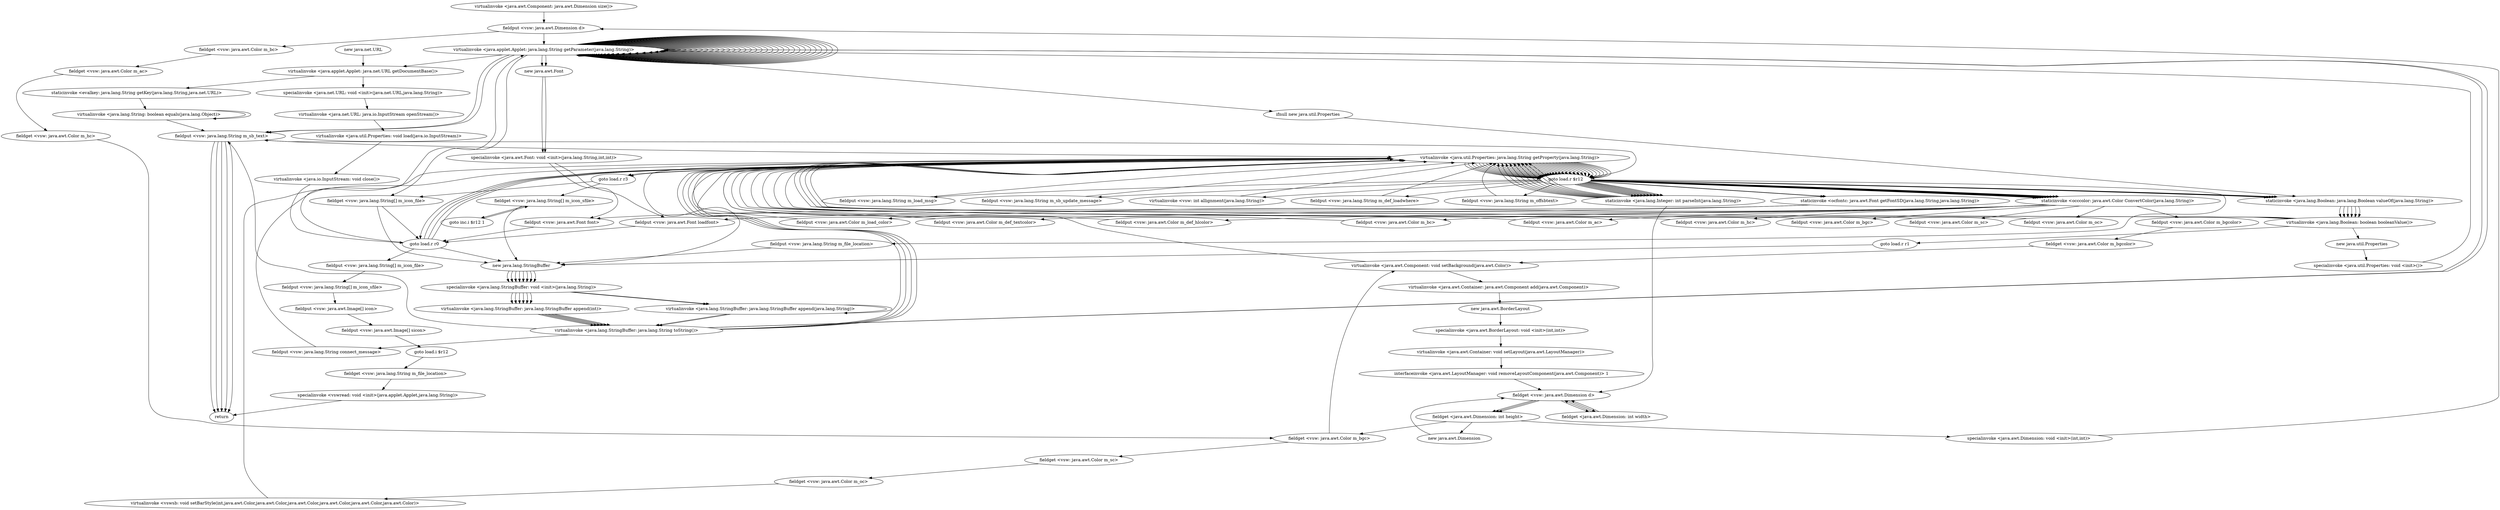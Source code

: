 digraph "" {
"virtualinvoke <java.awt.Component: java.awt.Dimension size()>";
 "virtualinvoke <java.awt.Component: java.awt.Dimension size()>"->"fieldput <vsw: java.awt.Dimension d>";
 "fieldput <vsw: java.awt.Dimension d>"->"virtualinvoke <java.applet.Applet: java.lang.String getParameter(java.lang.String)>";
 "virtualinvoke <java.applet.Applet: java.lang.String getParameter(java.lang.String)>"->"virtualinvoke <java.applet.Applet: java.net.URL getDocumentBase()>";
 "virtualinvoke <java.applet.Applet: java.net.URL getDocumentBase()>"->"staticinvoke <evalkey: java.lang.String getKey(java.lang.String,java.net.URL)>";
 "staticinvoke <evalkey: java.lang.String getKey(java.lang.String,java.net.URL)>"->"virtualinvoke <java.lang.String: boolean equals(java.lang.Object)>";
 "virtualinvoke <java.lang.String: boolean equals(java.lang.Object)>"->"virtualinvoke <java.lang.String: boolean equals(java.lang.Object)>";
 "virtualinvoke <java.lang.String: boolean equals(java.lang.Object)>"->"fieldput <vsw: java.lang.String m_sb_text>";
 "fieldput <vsw: java.lang.String m_sb_text>"->"return";
"fieldput <vsw: java.lang.String m_sb_text>";
 "fieldput <vsw: java.lang.String m_sb_text>"->"return";
"goto load.r r0";
 "goto load.r r0"->"virtualinvoke <java.applet.Applet: java.lang.String getParameter(java.lang.String)>";
 "virtualinvoke <java.applet.Applet: java.lang.String getParameter(java.lang.String)>"->"ifnull new java.util.Properties";
 "ifnull new java.util.Properties"->"staticinvoke <java.lang.Boolean: java.lang.Boolean valueOf(java.lang.String)>";
 "staticinvoke <java.lang.Boolean: java.lang.Boolean valueOf(java.lang.String)>"->"virtualinvoke <java.lang.Boolean: boolean booleanValue()>";
 "virtualinvoke <java.lang.Boolean: boolean booleanValue()>"->"new java.util.Properties";
 "new java.util.Properties"->"specialinvoke <java.util.Properties: void <init>()>";
 "specialinvoke <java.util.Properties: void <init>()>"->"virtualinvoke <java.applet.Applet: java.lang.String getParameter(java.lang.String)>";
 "virtualinvoke <java.applet.Applet: java.lang.String getParameter(java.lang.String)>"->"fieldput <vsw: java.lang.String m_sb_text>";
 "fieldput <vsw: java.lang.String m_sb_text>"->"return";
"new java.lang.StringBuffer";
 "new java.lang.StringBuffer"->"specialinvoke <java.lang.StringBuffer: void <init>(java.lang.String)>";
 "specialinvoke <java.lang.StringBuffer: void <init>(java.lang.String)>"->"virtualinvoke <java.lang.StringBuffer: java.lang.StringBuffer append(java.lang.String)>";
 "virtualinvoke <java.lang.StringBuffer: java.lang.StringBuffer append(java.lang.String)>"->"virtualinvoke <java.lang.StringBuffer: java.lang.StringBuffer append(java.lang.String)>";
 "virtualinvoke <java.lang.StringBuffer: java.lang.StringBuffer append(java.lang.String)>"->"virtualinvoke <java.lang.StringBuffer: java.lang.String toString()>";
 "virtualinvoke <java.lang.StringBuffer: java.lang.String toString()>"->"fieldput <vsw: java.lang.String m_sb_text>";
 "fieldput <vsw: java.lang.String m_sb_text>"->"return";
"new java.net.URL";
 "new java.net.URL"->"virtualinvoke <java.applet.Applet: java.net.URL getDocumentBase()>";
 "virtualinvoke <java.applet.Applet: java.net.URL getDocumentBase()>"->"specialinvoke <java.net.URL: void <init>(java.net.URL,java.lang.String)>";
 "specialinvoke <java.net.URL: void <init>(java.net.URL,java.lang.String)>"->"virtualinvoke <java.net.URL: java.io.InputStream openStream()>";
 "virtualinvoke <java.net.URL: java.io.InputStream openStream()>"->"virtualinvoke <java.util.Properties: void load(java.io.InputStream)>";
 "virtualinvoke <java.util.Properties: void load(java.io.InputStream)>"->"virtualinvoke <java.io.InputStream: void close()>";
 "virtualinvoke <java.io.InputStream: void close()>"->"goto load.r r0";
 "goto load.r r0"->"virtualinvoke <java.util.Properties: java.lang.String getProperty(java.lang.String)>";
 "virtualinvoke <java.util.Properties: java.lang.String getProperty(java.lang.String)>"->"goto load.r $r12";
 "goto load.r $r12"->"staticinvoke <occcolor: java.awt.Color ConvertColor(java.lang.String)>";
 "staticinvoke <occcolor: java.awt.Color ConvertColor(java.lang.String)>"->"fieldput <vsw: java.awt.Color m_bc>";
 "fieldput <vsw: java.awt.Color m_bc>"->"virtualinvoke <java.util.Properties: java.lang.String getProperty(java.lang.String)>";
 "virtualinvoke <java.util.Properties: java.lang.String getProperty(java.lang.String)>"->"goto load.r $r12";
 "goto load.r $r12"->"staticinvoke <occcolor: java.awt.Color ConvertColor(java.lang.String)>";
 "staticinvoke <occcolor: java.awt.Color ConvertColor(java.lang.String)>"->"fieldput <vsw: java.awt.Color m_ac>";
 "fieldput <vsw: java.awt.Color m_ac>"->"virtualinvoke <java.util.Properties: java.lang.String getProperty(java.lang.String)>";
 "virtualinvoke <java.util.Properties: java.lang.String getProperty(java.lang.String)>"->"goto load.r $r12";
 "goto load.r $r12"->"staticinvoke <occcolor: java.awt.Color ConvertColor(java.lang.String)>";
 "staticinvoke <occcolor: java.awt.Color ConvertColor(java.lang.String)>"->"fieldput <vsw: java.awt.Color m_hc>";
 "fieldput <vsw: java.awt.Color m_hc>"->"virtualinvoke <java.util.Properties: java.lang.String getProperty(java.lang.String)>";
 "virtualinvoke <java.util.Properties: java.lang.String getProperty(java.lang.String)>"->"goto load.r $r12";
 "goto load.r $r12"->"staticinvoke <occcolor: java.awt.Color ConvertColor(java.lang.String)>";
 "staticinvoke <occcolor: java.awt.Color ConvertColor(java.lang.String)>"->"fieldput <vsw: java.awt.Color m_bgc>";
 "fieldput <vsw: java.awt.Color m_bgc>"->"virtualinvoke <java.util.Properties: java.lang.String getProperty(java.lang.String)>";
 "virtualinvoke <java.util.Properties: java.lang.String getProperty(java.lang.String)>"->"goto load.r $r12";
 "goto load.r $r12"->"staticinvoke <occcolor: java.awt.Color ConvertColor(java.lang.String)>";
 "staticinvoke <occcolor: java.awt.Color ConvertColor(java.lang.String)>"->"fieldput <vsw: java.awt.Color m_sc>";
 "fieldput <vsw: java.awt.Color m_sc>"->"virtualinvoke <java.util.Properties: java.lang.String getProperty(java.lang.String)>";
 "virtualinvoke <java.util.Properties: java.lang.String getProperty(java.lang.String)>"->"goto load.r $r12";
 "goto load.r $r12"->"staticinvoke <occcolor: java.awt.Color ConvertColor(java.lang.String)>";
 "staticinvoke <occcolor: java.awt.Color ConvertColor(java.lang.String)>"->"fieldput <vsw: java.awt.Color m_oc>";
 "fieldput <vsw: java.awt.Color m_oc>"->"virtualinvoke <java.util.Properties: java.lang.String getProperty(java.lang.String)>";
 "virtualinvoke <java.util.Properties: java.lang.String getProperty(java.lang.String)>"->"goto load.r $r12";
 "goto load.r $r12"->"staticinvoke <java.lang.Integer: int parseInt(java.lang.String)>";
 "staticinvoke <java.lang.Integer: int parseInt(java.lang.String)>"->"virtualinvoke <java.util.Properties: java.lang.String getProperty(java.lang.String)>";
 "virtualinvoke <java.util.Properties: java.lang.String getProperty(java.lang.String)>"->"goto load.r $r12";
 "goto load.r $r12"->"staticinvoke <java.lang.Integer: int parseInt(java.lang.String)>";
 "staticinvoke <java.lang.Integer: int parseInt(java.lang.String)>"->"fieldget <vsw: java.awt.Dimension d>";
 "fieldget <vsw: java.awt.Dimension d>"->"fieldget <java.awt.Dimension: int height>";
 "fieldget <java.awt.Dimension: int height>"->"fieldget <vsw: java.awt.Color m_bgc>";
 "fieldget <vsw: java.awt.Color m_bgc>"->"virtualinvoke <java.awt.Component: void setBackground(java.awt.Color)>";
 "virtualinvoke <java.awt.Component: void setBackground(java.awt.Color)>"->"virtualinvoke <java.awt.Container: java.awt.Component add(java.awt.Component)>";
 "virtualinvoke <java.awt.Container: java.awt.Component add(java.awt.Component)>"->"new java.awt.BorderLayout";
 "new java.awt.BorderLayout"->"specialinvoke <java.awt.BorderLayout: void <init>(int,int)>";
 "specialinvoke <java.awt.BorderLayout: void <init>(int,int)>"->"virtualinvoke <java.awt.Container: void setLayout(java.awt.LayoutManager)>";
 "virtualinvoke <java.awt.Container: void setLayout(java.awt.LayoutManager)>"->"interfaceinvoke <java.awt.LayoutManager: void removeLayoutComponent(java.awt.Component)> 1";
 "interfaceinvoke <java.awt.LayoutManager: void removeLayoutComponent(java.awt.Component)> 1"->"fieldget <vsw: java.awt.Dimension d>";
 "fieldget <vsw: java.awt.Dimension d>"->"fieldget <java.awt.Dimension: int width>";
 "fieldget <java.awt.Dimension: int width>"->"fieldget <vsw: java.awt.Dimension d>";
 "fieldget <vsw: java.awt.Dimension d>"->"fieldget <java.awt.Dimension: int height>";
 "fieldget <java.awt.Dimension: int height>"->"new java.awt.Dimension";
 "new java.awt.Dimension"->"fieldget <vsw: java.awt.Dimension d>";
 "fieldget <vsw: java.awt.Dimension d>"->"fieldget <java.awt.Dimension: int width>";
 "fieldget <java.awt.Dimension: int width>"->"fieldget <vsw: java.awt.Dimension d>";
 "fieldget <vsw: java.awt.Dimension d>"->"fieldget <java.awt.Dimension: int height>";
 "fieldget <java.awt.Dimension: int height>"->"specialinvoke <java.awt.Dimension: void <init>(int,int)>";
 "specialinvoke <java.awt.Dimension: void <init>(int,int)>"->"fieldput <vsw: java.awt.Dimension d>";
 "fieldput <vsw: java.awt.Dimension d>"->"fieldget <vsw: java.awt.Color m_bc>";
 "fieldget <vsw: java.awt.Color m_bc>"->"fieldget <vsw: java.awt.Color m_ac>";
 "fieldget <vsw: java.awt.Color m_ac>"->"fieldget <vsw: java.awt.Color m_hc>";
 "fieldget <vsw: java.awt.Color m_hc>"->"fieldget <vsw: java.awt.Color m_bgc>";
 "fieldget <vsw: java.awt.Color m_bgc>"->"fieldget <vsw: java.awt.Color m_sc>";
 "fieldget <vsw: java.awt.Color m_sc>"->"fieldget <vsw: java.awt.Color m_oc>";
 "fieldget <vsw: java.awt.Color m_oc>"->"virtualinvoke <vswsb: void setBarStyle(int,java.awt.Color,java.awt.Color,java.awt.Color,java.awt.Color,java.awt.Color,java.awt.Color)>";
 "virtualinvoke <vswsb: void setBarStyle(int,java.awt.Color,java.awt.Color,java.awt.Color,java.awt.Color,java.awt.Color,java.awt.Color)>"->"virtualinvoke <java.util.Properties: java.lang.String getProperty(java.lang.String)>";
 "virtualinvoke <java.util.Properties: java.lang.String getProperty(java.lang.String)>"->"goto load.r $r12";
 "goto load.r $r12"->"staticinvoke <java.lang.Integer: int parseInt(java.lang.String)>";
 "staticinvoke <java.lang.Integer: int parseInt(java.lang.String)>"->"virtualinvoke <java.util.Properties: java.lang.String getProperty(java.lang.String)>";
 "virtualinvoke <java.util.Properties: java.lang.String getProperty(java.lang.String)>"->"goto load.r $r12";
 "goto load.r $r12"->"staticinvoke <ocfontc: java.awt.Font getFontSD(java.lang.String,java.lang.String)>";
 "staticinvoke <ocfontc: java.awt.Font getFontSD(java.lang.String,java.lang.String)>"->"fieldput <vsw: java.awt.Font font>";
 "fieldput <vsw: java.awt.Font font>"->"goto load.r r0";
 "goto load.r r0"->"virtualinvoke <java.util.Properties: java.lang.String getProperty(java.lang.String)>";
 "virtualinvoke <java.util.Properties: java.lang.String getProperty(java.lang.String)>"->"goto load.r $r12";
 "goto load.r $r12"->"staticinvoke <ocfontc: java.awt.Font getFontSD(java.lang.String,java.lang.String)>";
 "staticinvoke <ocfontc: java.awt.Font getFontSD(java.lang.String,java.lang.String)>"->"fieldput <vsw: java.awt.Font loadfont>";
 "fieldput <vsw: java.awt.Font loadfont>"->"goto load.r r0";
 "goto load.r r0"->"virtualinvoke <java.util.Properties: java.lang.String getProperty(java.lang.String)>";
 "virtualinvoke <java.util.Properties: java.lang.String getProperty(java.lang.String)>"->"goto load.r $r12";
 "goto load.r $r12"->"staticinvoke <occcolor: java.awt.Color ConvertColor(java.lang.String)>";
 "staticinvoke <occcolor: java.awt.Color ConvertColor(java.lang.String)>"->"fieldput <vsw: java.awt.Color m_load_color>";
 "fieldput <vsw: java.awt.Color m_load_color>"->"virtualinvoke <java.util.Properties: java.lang.String getProperty(java.lang.String)>";
 "virtualinvoke <java.util.Properties: java.lang.String getProperty(java.lang.String)>"->"goto load.r $r12";
 "goto load.r $r12"->"fieldput <vsw: java.lang.String m_load_msg>";
 "fieldput <vsw: java.lang.String m_load_msg>"->"virtualinvoke <java.util.Properties: java.lang.String getProperty(java.lang.String)>";
 "virtualinvoke <java.util.Properties: java.lang.String getProperty(java.lang.String)>"->"goto load.r $r12";
 "goto load.r $r12"->"staticinvoke <java.lang.Integer: int parseInt(java.lang.String)>";
 "staticinvoke <java.lang.Integer: int parseInt(java.lang.String)>"->"virtualinvoke <java.util.Properties: java.lang.String getProperty(java.lang.String)>";
 "virtualinvoke <java.util.Properties: java.lang.String getProperty(java.lang.String)>"->"goto load.r $r12";
 "goto load.r $r12"->"staticinvoke <java.lang.Integer: int parseInt(java.lang.String)>";
 "staticinvoke <java.lang.Integer: int parseInt(java.lang.String)>"->"virtualinvoke <java.util.Properties: java.lang.String getProperty(java.lang.String)>";
 "virtualinvoke <java.util.Properties: java.lang.String getProperty(java.lang.String)>"->"goto load.r $r12";
 "goto load.r $r12"->"staticinvoke <java.lang.Integer: int parseInt(java.lang.String)>";
 "staticinvoke <java.lang.Integer: int parseInt(java.lang.String)>"->"virtualinvoke <java.util.Properties: java.lang.String getProperty(java.lang.String)>";
 "virtualinvoke <java.util.Properties: java.lang.String getProperty(java.lang.String)>"->"goto load.r $r12";
 "goto load.r $r12"->"staticinvoke <java.lang.Integer: int parseInt(java.lang.String)>";
 "staticinvoke <java.lang.Integer: int parseInt(java.lang.String)>"->"virtualinvoke <java.util.Properties: java.lang.String getProperty(java.lang.String)>";
 "virtualinvoke <java.util.Properties: java.lang.String getProperty(java.lang.String)>"->"goto load.r $r12";
 "goto load.r $r12"->"fieldput <vsw: java.lang.String m_file_location>";
 "fieldput <vsw: java.lang.String m_file_location>"->"new java.lang.StringBuffer";
 "new java.lang.StringBuffer"->"specialinvoke <java.lang.StringBuffer: void <init>(java.lang.String)>";
 "specialinvoke <java.lang.StringBuffer: void <init>(java.lang.String)>"->"virtualinvoke <java.lang.StringBuffer: java.lang.StringBuffer append(java.lang.String)>";
 "virtualinvoke <java.lang.StringBuffer: java.lang.StringBuffer append(java.lang.String)>"->"virtualinvoke <java.lang.StringBuffer: java.lang.String toString()>";
 "virtualinvoke <java.lang.StringBuffer: java.lang.String toString()>"->"fieldput <vsw: java.lang.String connect_message>";
 "fieldput <vsw: java.lang.String connect_message>"->"virtualinvoke <java.util.Properties: java.lang.String getProperty(java.lang.String)>";
 "virtualinvoke <java.util.Properties: java.lang.String getProperty(java.lang.String)>"->"goto load.r $r12";
 "goto load.r $r12"->"fieldput <vsw: java.lang.String m_sb_update_message>";
 "fieldput <vsw: java.lang.String m_sb_update_message>"->"virtualinvoke <java.util.Properties: java.lang.String getProperty(java.lang.String)>";
 "virtualinvoke <java.util.Properties: java.lang.String getProperty(java.lang.String)>"->"goto load.r $r12";
 "goto load.r $r12"->"staticinvoke <java.lang.Boolean: java.lang.Boolean valueOf(java.lang.String)>";
 "staticinvoke <java.lang.Boolean: java.lang.Boolean valueOf(java.lang.String)>"->"virtualinvoke <java.lang.Boolean: boolean booleanValue()>";
 "virtualinvoke <java.lang.Boolean: boolean booleanValue()>"->"virtualinvoke <java.util.Properties: java.lang.String getProperty(java.lang.String)>";
 "virtualinvoke <java.util.Properties: java.lang.String getProperty(java.lang.String)>"->"goto load.r $r12";
 "goto load.r $r12"->"staticinvoke <java.lang.Boolean: java.lang.Boolean valueOf(java.lang.String)>";
 "staticinvoke <java.lang.Boolean: java.lang.Boolean valueOf(java.lang.String)>"->"virtualinvoke <java.lang.Boolean: boolean booleanValue()>";
 "virtualinvoke <java.lang.Boolean: boolean booleanValue()>"->"virtualinvoke <java.util.Properties: java.lang.String getProperty(java.lang.String)>";
 "virtualinvoke <java.util.Properties: java.lang.String getProperty(java.lang.String)>"->"goto load.r $r12";
 "goto load.r $r12"->"staticinvoke <java.lang.Boolean: java.lang.Boolean valueOf(java.lang.String)>";
 "staticinvoke <java.lang.Boolean: java.lang.Boolean valueOf(java.lang.String)>"->"virtualinvoke <java.lang.Boolean: boolean booleanValue()>";
 "virtualinvoke <java.lang.Boolean: boolean booleanValue()>"->"virtualinvoke <java.util.Properties: java.lang.String getProperty(java.lang.String)>";
 "virtualinvoke <java.util.Properties: java.lang.String getProperty(java.lang.String)>"->"goto load.r $r12";
 "goto load.r $r12"->"staticinvoke <java.lang.Boolean: java.lang.Boolean valueOf(java.lang.String)>";
 "staticinvoke <java.lang.Boolean: java.lang.Boolean valueOf(java.lang.String)>"->"virtualinvoke <java.lang.Boolean: boolean booleanValue()>";
 "virtualinvoke <java.lang.Boolean: boolean booleanValue()>"->"virtualinvoke <java.util.Properties: java.lang.String getProperty(java.lang.String)>";
 "virtualinvoke <java.util.Properties: java.lang.String getProperty(java.lang.String)>"->"goto load.r $r12";
 "goto load.r $r12"->"virtualinvoke <vsw: int allignment(java.lang.String)>";
 "virtualinvoke <vsw: int allignment(java.lang.String)>"->"virtualinvoke <java.util.Properties: java.lang.String getProperty(java.lang.String)>";
 "virtualinvoke <java.util.Properties: java.lang.String getProperty(java.lang.String)>"->"goto load.r $r12";
 "goto load.r $r12"->"fieldput <vsw: java.lang.String m_def_loadwhere>";
 "fieldput <vsw: java.lang.String m_def_loadwhere>"->"virtualinvoke <java.util.Properties: java.lang.String getProperty(java.lang.String)>";
 "virtualinvoke <java.util.Properties: java.lang.String getProperty(java.lang.String)>"->"goto load.r $r12";
 "goto load.r $r12"->"staticinvoke <occcolor: java.awt.Color ConvertColor(java.lang.String)>";
 "staticinvoke <occcolor: java.awt.Color ConvertColor(java.lang.String)>"->"fieldput <vsw: java.awt.Color m_def_textcolor>";
 "fieldput <vsw: java.awt.Color m_def_textcolor>"->"virtualinvoke <java.util.Properties: java.lang.String getProperty(java.lang.String)>";
 "virtualinvoke <java.util.Properties: java.lang.String getProperty(java.lang.String)>"->"goto load.r $r12";
 "goto load.r $r12"->"staticinvoke <occcolor: java.awt.Color ConvertColor(java.lang.String)>";
 "staticinvoke <occcolor: java.awt.Color ConvertColor(java.lang.String)>"->"fieldput <vsw: java.awt.Color m_bgcolor>";
 "fieldput <vsw: java.awt.Color m_bgcolor>"->"fieldget <vsw: java.awt.Color m_bgcolor>";
 "fieldget <vsw: java.awt.Color m_bgcolor>"->"virtualinvoke <java.awt.Component: void setBackground(java.awt.Color)>";
 "virtualinvoke <java.awt.Component: void setBackground(java.awt.Color)>"->"virtualinvoke <java.util.Properties: java.lang.String getProperty(java.lang.String)>";
 "virtualinvoke <java.util.Properties: java.lang.String getProperty(java.lang.String)>"->"goto load.r $r12";
 "goto load.r $r12"->"staticinvoke <java.lang.Integer: int parseInt(java.lang.String)>";
 "staticinvoke <java.lang.Integer: int parseInt(java.lang.String)>"->"virtualinvoke <java.util.Properties: java.lang.String getProperty(java.lang.String)>";
 "virtualinvoke <java.util.Properties: java.lang.String getProperty(java.lang.String)>"->"goto load.r $r12";
 "goto load.r $r12"->"staticinvoke <java.lang.Integer: int parseInt(java.lang.String)>";
 "staticinvoke <java.lang.Integer: int parseInt(java.lang.String)>"->"virtualinvoke <java.util.Properties: java.lang.String getProperty(java.lang.String)>";
 "virtualinvoke <java.util.Properties: java.lang.String getProperty(java.lang.String)>"->"goto load.r $r12";
 "goto load.r $r12"->"staticinvoke <java.lang.Integer: int parseInt(java.lang.String)>";
 "staticinvoke <java.lang.Integer: int parseInt(java.lang.String)>"->"virtualinvoke <java.util.Properties: java.lang.String getProperty(java.lang.String)>";
 "virtualinvoke <java.util.Properties: java.lang.String getProperty(java.lang.String)>"->"goto load.r $r12";
 "goto load.r $r12"->"staticinvoke <occcolor: java.awt.Color ConvertColor(java.lang.String)>";
 "staticinvoke <occcolor: java.awt.Color ConvertColor(java.lang.String)>"->"fieldput <vsw: java.awt.Color m_def_hlcolor>";
 "fieldput <vsw: java.awt.Color m_def_hlcolor>"->"virtualinvoke <java.util.Properties: java.lang.String getProperty(java.lang.String)>";
 "virtualinvoke <java.util.Properties: java.lang.String getProperty(java.lang.String)>"->"goto load.r $r12";
 "goto load.r $r12"->"fieldput <vsw: java.lang.String m_sb_text>";
 "fieldput <vsw: java.lang.String m_sb_text>"->"virtualinvoke <java.util.Properties: java.lang.String getProperty(java.lang.String)>";
 "virtualinvoke <java.util.Properties: java.lang.String getProperty(java.lang.String)>"->"goto load.r $r12";
 "goto load.r $r12"->"fieldput <vsw: java.lang.String m_offsbtext>";
 "fieldput <vsw: java.lang.String m_offsbtext>"->"virtualinvoke <java.util.Properties: java.lang.String getProperty(java.lang.String)>";
 "virtualinvoke <java.util.Properties: java.lang.String getProperty(java.lang.String)>"->"goto load.r $r12";
 "goto load.r $r12"->"staticinvoke <java.lang.Boolean: java.lang.Boolean valueOf(java.lang.String)>";
 "staticinvoke <java.lang.Boolean: java.lang.Boolean valueOf(java.lang.String)>"->"virtualinvoke <java.lang.Boolean: boolean booleanValue()>";
 "virtualinvoke <java.lang.Boolean: boolean booleanValue()>"->"goto load.r r1";
 "goto load.r r1"->"new java.lang.StringBuffer";
 "new java.lang.StringBuffer"->"specialinvoke <java.lang.StringBuffer: void <init>(java.lang.String)>";
 "specialinvoke <java.lang.StringBuffer: void <init>(java.lang.String)>"->"virtualinvoke <java.lang.StringBuffer: java.lang.StringBuffer append(int)>";
 "virtualinvoke <java.lang.StringBuffer: java.lang.StringBuffer append(int)>"->"virtualinvoke <java.lang.StringBuffer: java.lang.String toString()>";
 "virtualinvoke <java.lang.StringBuffer: java.lang.String toString()>"->"virtualinvoke <java.util.Properties: java.lang.String getProperty(java.lang.String)>";
 "virtualinvoke <java.util.Properties: java.lang.String getProperty(java.lang.String)>"->"goto load.r r0";
 "goto load.r r0"->"fieldput <vsw: java.lang.String[] m_icon_file>";
 "fieldput <vsw: java.lang.String[] m_icon_file>"->"fieldput <vsw: java.lang.String[] m_icon_sfile>";
 "fieldput <vsw: java.lang.String[] m_icon_sfile>"->"fieldput <vsw: java.awt.Image[] icon>";
 "fieldput <vsw: java.awt.Image[] icon>"->"fieldput <vsw: java.awt.Image[] sicon>";
 "fieldput <vsw: java.awt.Image[] sicon>"->"goto load.i $r12";
 "goto load.i $r12"->"fieldget <vsw: java.lang.String m_file_location>";
 "fieldget <vsw: java.lang.String m_file_location>"->"specialinvoke <vswread: void <init>(java.applet.Applet,java.lang.String)>";
 "specialinvoke <vswread: void <init>(java.applet.Applet,java.lang.String)>"->"return";
"new java.lang.StringBuffer";
 "new java.lang.StringBuffer"->"specialinvoke <java.lang.StringBuffer: void <init>(java.lang.String)>";
 "specialinvoke <java.lang.StringBuffer: void <init>(java.lang.String)>"->"virtualinvoke <java.lang.StringBuffer: java.lang.StringBuffer append(int)>";
 "virtualinvoke <java.lang.StringBuffer: java.lang.StringBuffer append(int)>"->"virtualinvoke <java.lang.StringBuffer: java.lang.String toString()>";
 "virtualinvoke <java.lang.StringBuffer: java.lang.String toString()>"->"virtualinvoke <java.util.Properties: java.lang.String getProperty(java.lang.String)>";
 "virtualinvoke <java.util.Properties: java.lang.String getProperty(java.lang.String)>"->"goto load.r r3";
 "goto load.r r3"->"fieldget <vsw: java.lang.String[] m_icon_file>";
 "fieldget <vsw: java.lang.String[] m_icon_file>"->"goto load.r r0";
 "goto load.r r0"->"new java.lang.StringBuffer";
 "new java.lang.StringBuffer"->"specialinvoke <java.lang.StringBuffer: void <init>(java.lang.String)>";
 "specialinvoke <java.lang.StringBuffer: void <init>(java.lang.String)>"->"virtualinvoke <java.lang.StringBuffer: java.lang.StringBuffer append(int)>";
 "virtualinvoke <java.lang.StringBuffer: java.lang.StringBuffer append(int)>"->"virtualinvoke <java.lang.StringBuffer: java.lang.String toString()>";
 "virtualinvoke <java.lang.StringBuffer: java.lang.String toString()>"->"virtualinvoke <java.util.Properties: java.lang.String getProperty(java.lang.String)>";
 "virtualinvoke <java.util.Properties: java.lang.String getProperty(java.lang.String)>"->"goto load.r r3";
 "goto load.r r3"->"fieldget <vsw: java.lang.String[] m_icon_sfile>";
 "fieldget <vsw: java.lang.String[] m_icon_sfile>"->"goto inc.i $r12 1";
 "goto inc.i $r12 1"->"fieldget <vsw: java.lang.String[] m_icon_sfile>";
 "fieldget <vsw: java.lang.String[] m_icon_sfile>"->"new java.lang.StringBuffer";
 "new java.lang.StringBuffer"->"specialinvoke <java.lang.StringBuffer: void <init>(java.lang.String)>";
 "specialinvoke <java.lang.StringBuffer: void <init>(java.lang.String)>"->"virtualinvoke <java.lang.StringBuffer: java.lang.StringBuffer append(int)>";
 "virtualinvoke <java.lang.StringBuffer: java.lang.StringBuffer append(int)>"->"virtualinvoke <java.lang.StringBuffer: java.lang.String toString()>";
 "virtualinvoke <java.lang.StringBuffer: java.lang.String toString()>"->"virtualinvoke <java.applet.Applet: java.lang.String getParameter(java.lang.String)>";
 "virtualinvoke <java.applet.Applet: java.lang.String getParameter(java.lang.String)>"->"fieldget <vsw: java.lang.String[] m_icon_file>";
 "fieldget <vsw: java.lang.String[] m_icon_file>"->"new java.lang.StringBuffer";
 "new java.lang.StringBuffer"->"specialinvoke <java.lang.StringBuffer: void <init>(java.lang.String)>";
 "specialinvoke <java.lang.StringBuffer: void <init>(java.lang.String)>"->"virtualinvoke <java.lang.StringBuffer: java.lang.StringBuffer append(int)>";
 "virtualinvoke <java.lang.StringBuffer: java.lang.StringBuffer append(int)>"->"virtualinvoke <java.lang.StringBuffer: java.lang.String toString()>";
 "virtualinvoke <java.lang.StringBuffer: java.lang.String toString()>"->"virtualinvoke <java.util.Properties: java.lang.String getProperty(java.lang.String)>";
 "virtualinvoke <java.util.Properties: java.lang.String getProperty(java.lang.String)>"->"new java.lang.StringBuffer";
 "new java.lang.StringBuffer"->"specialinvoke <java.lang.StringBuffer: void <init>(java.lang.String)>";
 "specialinvoke <java.lang.StringBuffer: void <init>(java.lang.String)>"->"virtualinvoke <java.lang.StringBuffer: java.lang.StringBuffer append(int)>";
 "virtualinvoke <java.lang.StringBuffer: java.lang.StringBuffer append(int)>"->"virtualinvoke <java.lang.StringBuffer: java.lang.String toString()>";
 "virtualinvoke <java.lang.StringBuffer: java.lang.String toString()>"->"virtualinvoke <java.applet.Applet: java.lang.String getParameter(java.lang.String)>";
 "virtualinvoke <java.applet.Applet: java.lang.String getParameter(java.lang.String)>"->"virtualinvoke <java.applet.Applet: java.lang.String getParameter(java.lang.String)>";
 "virtualinvoke <java.applet.Applet: java.lang.String getParameter(java.lang.String)>"->"virtualinvoke <java.applet.Applet: java.lang.String getParameter(java.lang.String)>";
 "virtualinvoke <java.applet.Applet: java.lang.String getParameter(java.lang.String)>"->"virtualinvoke <java.applet.Applet: java.lang.String getParameter(java.lang.String)>";
 "virtualinvoke <java.applet.Applet: java.lang.String getParameter(java.lang.String)>"->"virtualinvoke <java.applet.Applet: java.lang.String getParameter(java.lang.String)>";
 "virtualinvoke <java.applet.Applet: java.lang.String getParameter(java.lang.String)>"->"virtualinvoke <java.applet.Applet: java.lang.String getParameter(java.lang.String)>";
 "virtualinvoke <java.applet.Applet: java.lang.String getParameter(java.lang.String)>"->"virtualinvoke <java.applet.Applet: java.lang.String getParameter(java.lang.String)>";
 "virtualinvoke <java.applet.Applet: java.lang.String getParameter(java.lang.String)>"->"virtualinvoke <java.applet.Applet: java.lang.String getParameter(java.lang.String)>";
 "virtualinvoke <java.applet.Applet: java.lang.String getParameter(java.lang.String)>"->"virtualinvoke <java.applet.Applet: java.lang.String getParameter(java.lang.String)>";
 "virtualinvoke <java.applet.Applet: java.lang.String getParameter(java.lang.String)>"->"virtualinvoke <java.applet.Applet: java.lang.String getParameter(java.lang.String)>";
 "virtualinvoke <java.applet.Applet: java.lang.String getParameter(java.lang.String)>"->"virtualinvoke <java.applet.Applet: java.lang.String getParameter(java.lang.String)>";
 "virtualinvoke <java.applet.Applet: java.lang.String getParameter(java.lang.String)>"->"virtualinvoke <java.applet.Applet: java.lang.String getParameter(java.lang.String)>";
 "virtualinvoke <java.applet.Applet: java.lang.String getParameter(java.lang.String)>"->"virtualinvoke <java.applet.Applet: java.lang.String getParameter(java.lang.String)>";
 "virtualinvoke <java.applet.Applet: java.lang.String getParameter(java.lang.String)>"->"virtualinvoke <java.applet.Applet: java.lang.String getParameter(java.lang.String)>";
 "virtualinvoke <java.applet.Applet: java.lang.String getParameter(java.lang.String)>"->"virtualinvoke <java.applet.Applet: java.lang.String getParameter(java.lang.String)>";
 "virtualinvoke <java.applet.Applet: java.lang.String getParameter(java.lang.String)>"->"virtualinvoke <java.applet.Applet: java.lang.String getParameter(java.lang.String)>";
 "virtualinvoke <java.applet.Applet: java.lang.String getParameter(java.lang.String)>"->"virtualinvoke <java.applet.Applet: java.lang.String getParameter(java.lang.String)>";
 "virtualinvoke <java.applet.Applet: java.lang.String getParameter(java.lang.String)>"->"virtualinvoke <java.applet.Applet: java.lang.String getParameter(java.lang.String)>";
 "virtualinvoke <java.applet.Applet: java.lang.String getParameter(java.lang.String)>"->"virtualinvoke <java.applet.Applet: java.lang.String getParameter(java.lang.String)>";
 "virtualinvoke <java.applet.Applet: java.lang.String getParameter(java.lang.String)>"->"virtualinvoke <java.applet.Applet: java.lang.String getParameter(java.lang.String)>";
 "virtualinvoke <java.applet.Applet: java.lang.String getParameter(java.lang.String)>"->"virtualinvoke <java.applet.Applet: java.lang.String getParameter(java.lang.String)>";
 "virtualinvoke <java.applet.Applet: java.lang.String getParameter(java.lang.String)>"->"virtualinvoke <java.applet.Applet: java.lang.String getParameter(java.lang.String)>";
 "virtualinvoke <java.applet.Applet: java.lang.String getParameter(java.lang.String)>"->"virtualinvoke <java.applet.Applet: java.lang.String getParameter(java.lang.String)>";
 "virtualinvoke <java.applet.Applet: java.lang.String getParameter(java.lang.String)>"->"virtualinvoke <java.applet.Applet: java.lang.String getParameter(java.lang.String)>";
 "virtualinvoke <java.applet.Applet: java.lang.String getParameter(java.lang.String)>"->"new java.awt.Font";
 "new java.awt.Font"->"specialinvoke <java.awt.Font: void <init>(java.lang.String,int,int)>";
 "specialinvoke <java.awt.Font: void <init>(java.lang.String,int,int)>"->"fieldput <vsw: java.awt.Font loadfont>";
"virtualinvoke <java.applet.Applet: java.lang.String getParameter(java.lang.String)>";
 "virtualinvoke <java.applet.Applet: java.lang.String getParameter(java.lang.String)>"->"new java.awt.Font";
 "new java.awt.Font"->"specialinvoke <java.awt.Font: void <init>(java.lang.String,int,int)>";
 "specialinvoke <java.awt.Font: void <init>(java.lang.String,int,int)>"->"fieldput <vsw: java.awt.Font font>";
"virtualinvoke <java.applet.Applet: java.lang.String getParameter(java.lang.String)>";
 "virtualinvoke <java.applet.Applet: java.lang.String getParameter(java.lang.String)>"->"virtualinvoke <java.applet.Applet: java.lang.String getParameter(java.lang.String)>";
 "virtualinvoke <java.applet.Applet: java.lang.String getParameter(java.lang.String)>"->"virtualinvoke <java.applet.Applet: java.lang.String getParameter(java.lang.String)>";
 "virtualinvoke <java.applet.Applet: java.lang.String getParameter(java.lang.String)>"->"virtualinvoke <java.applet.Applet: java.lang.String getParameter(java.lang.String)>";
 "virtualinvoke <java.applet.Applet: java.lang.String getParameter(java.lang.String)>"->"virtualinvoke <java.applet.Applet: java.lang.String getParameter(java.lang.String)>";
 "virtualinvoke <java.applet.Applet: java.lang.String getParameter(java.lang.String)>"->"virtualinvoke <java.applet.Applet: java.lang.String getParameter(java.lang.String)>";
 "virtualinvoke <java.applet.Applet: java.lang.String getParameter(java.lang.String)>"->"virtualinvoke <java.applet.Applet: java.lang.String getParameter(java.lang.String)>";
 "virtualinvoke <java.applet.Applet: java.lang.String getParameter(java.lang.String)>"->"virtualinvoke <java.applet.Applet: java.lang.String getParameter(java.lang.String)>";
 "virtualinvoke <java.applet.Applet: java.lang.String getParameter(java.lang.String)>"->"virtualinvoke <java.applet.Applet: java.lang.String getParameter(java.lang.String)>";
 "virtualinvoke <java.applet.Applet: java.lang.String getParameter(java.lang.String)>"->"virtualinvoke <java.applet.Applet: java.lang.String getParameter(java.lang.String)>";
 "virtualinvoke <java.applet.Applet: java.lang.String getParameter(java.lang.String)>"->"fieldput <vsw: java.lang.String m_sb_text>";
 "fieldput <vsw: java.lang.String m_sb_text>"->"return";
}
